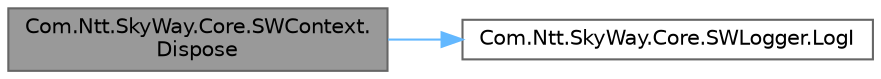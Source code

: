 digraph "Com.Ntt.SkyWay.Core.SWContext.Dispose"
{
 // LATEX_PDF_SIZE
  bgcolor="transparent";
  edge [fontname=Helvetica,fontsize=10,labelfontname=Helvetica,labelfontsize=10];
  node [fontname=Helvetica,fontsize=10,shape=box,height=0.2,width=0.4];
  rankdir="LR";
  Node1 [id="Node000001",label="Com.Ntt.SkyWay.Core.SWContext.\lDispose",height=0.2,width=0.4,color="gray40", fillcolor="grey60", style="filled", fontcolor="black",tooltip="SkyWayの利用を終了します。 以降全ての操作はできなくなり、各インスタンスからイベントが発火しなくなります。 再度SkyWayを利用する場合はSetupを実行してください。"];
  Node1 -> Node2 [id="edge1_Node000001_Node000002",color="steelblue1",style="solid",tooltip=" "];
  Node2 [id="Node000002",label="Com.Ntt.SkyWay.Core.SWLogger.LogI",height=0.2,width=0.4,color="grey40", fillcolor="white", style="filled",URL="$class_com_1_1_ntt_1_1_sky_way_1_1_core_1_1_s_w_logger.html#ade0fc6c3b36689d6ef17ecb482c72067",tooltip=" "];
}
